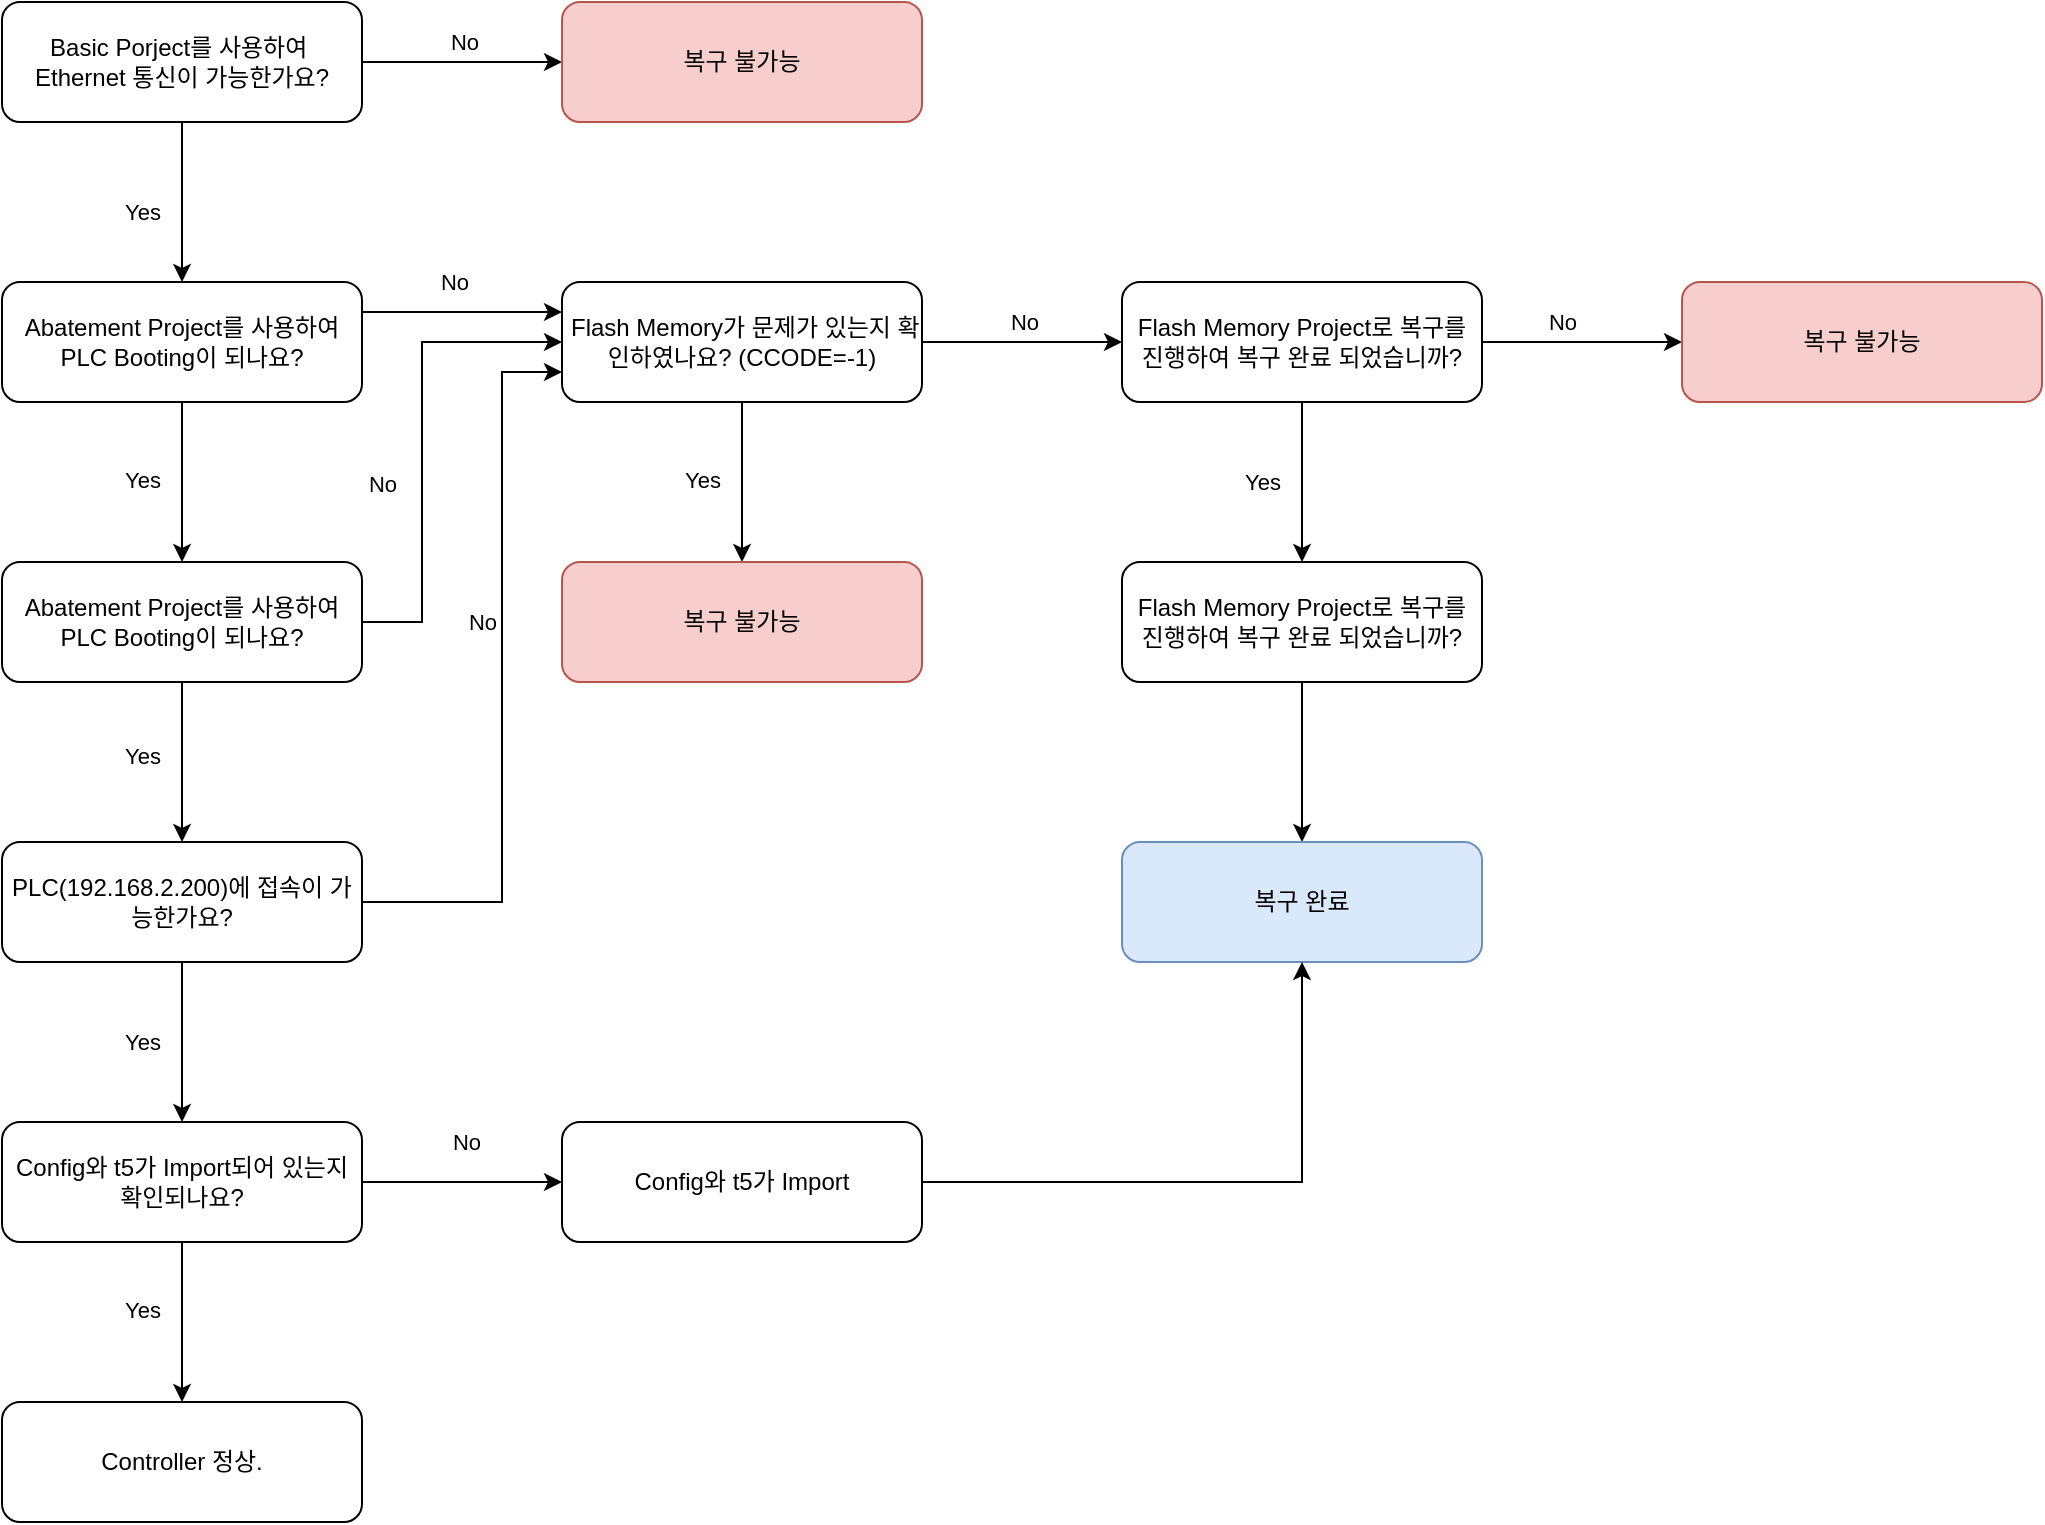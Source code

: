 <mxfile version="22.1.21" type="github">
  <diagram id="C5RBs43oDa-KdzZeNtuy" name="Page-1">
    <mxGraphModel dx="1688" dy="933" grid="1" gridSize="10" guides="1" tooltips="1" connect="1" arrows="1" fold="1" page="1" pageScale="1" pageWidth="827" pageHeight="1169" math="0" shadow="0">
      <root>
        <mxCell id="WIyWlLk6GJQsqaUBKTNV-0" />
        <mxCell id="WIyWlLk6GJQsqaUBKTNV-1" parent="WIyWlLk6GJQsqaUBKTNV-0" />
        <mxCell id="lrJF7BD7MlawXil0EtXN-1" style="edgeStyle=orthogonalEdgeStyle;rounded=0;orthogonalLoop=1;jettySize=auto;html=1;entryX=0;entryY=0.5;entryDx=0;entryDy=0;" edge="1" parent="WIyWlLk6GJQsqaUBKTNV-1" source="WIyWlLk6GJQsqaUBKTNV-3" target="lrJF7BD7MlawXil0EtXN-0">
          <mxGeometry relative="1" as="geometry" />
        </mxCell>
        <mxCell id="lrJF7BD7MlawXil0EtXN-2" value="No" style="edgeLabel;html=1;align=center;verticalAlign=middle;resizable=0;points=[];" vertex="1" connectable="0" parent="lrJF7BD7MlawXil0EtXN-1">
          <mxGeometry x="-0.305" y="-2" relative="1" as="geometry">
            <mxPoint x="16" y="-12" as="offset" />
          </mxGeometry>
        </mxCell>
        <mxCell id="lrJF7BD7MlawXil0EtXN-18" value="" style="edgeStyle=orthogonalEdgeStyle;rounded=0;orthogonalLoop=1;jettySize=auto;html=1;" edge="1" parent="WIyWlLk6GJQsqaUBKTNV-1" source="WIyWlLk6GJQsqaUBKTNV-3" target="lrJF7BD7MlawXil0EtXN-4">
          <mxGeometry relative="1" as="geometry" />
        </mxCell>
        <mxCell id="lrJF7BD7MlawXil0EtXN-19" value="Yes" style="edgeLabel;html=1;align=center;verticalAlign=middle;resizable=0;points=[];" vertex="1" connectable="0" parent="lrJF7BD7MlawXil0EtXN-18">
          <mxGeometry x="0.131" y="-1" relative="1" as="geometry">
            <mxPoint x="-19" as="offset" />
          </mxGeometry>
        </mxCell>
        <mxCell id="WIyWlLk6GJQsqaUBKTNV-3" value="Basic Porject를 사용하여&amp;nbsp; Ethernet 통신이 가능한가요?" style="rounded=1;whiteSpace=wrap;html=1;fontSize=12;glass=0;strokeWidth=1;shadow=0;" parent="WIyWlLk6GJQsqaUBKTNV-1" vertex="1">
          <mxGeometry x="150" y="60" width="180" height="60" as="geometry" />
        </mxCell>
        <mxCell id="lrJF7BD7MlawXil0EtXN-0" value="복구 불가능" style="rounded=1;whiteSpace=wrap;html=1;fillColor=#f8cecc;strokeColor=#b85450;" vertex="1" parent="WIyWlLk6GJQsqaUBKTNV-1">
          <mxGeometry x="430" y="60" width="180" height="60" as="geometry" />
        </mxCell>
        <mxCell id="lrJF7BD7MlawXil0EtXN-16" value="" style="edgeStyle=orthogonalEdgeStyle;rounded=0;orthogonalLoop=1;jettySize=auto;html=1;" edge="1" parent="WIyWlLk6GJQsqaUBKTNV-1" source="lrJF7BD7MlawXil0EtXN-4" target="lrJF7BD7MlawXil0EtXN-13">
          <mxGeometry relative="1" as="geometry" />
        </mxCell>
        <mxCell id="lrJF7BD7MlawXil0EtXN-17" value="Yes" style="edgeLabel;html=1;align=center;verticalAlign=middle;resizable=0;points=[];" vertex="1" connectable="0" parent="lrJF7BD7MlawXil0EtXN-16">
          <mxGeometry x="-0.041" y="-1" relative="1" as="geometry">
            <mxPoint x="-19" as="offset" />
          </mxGeometry>
        </mxCell>
        <mxCell id="lrJF7BD7MlawXil0EtXN-55" style="edgeStyle=orthogonalEdgeStyle;rounded=0;orthogonalLoop=1;jettySize=auto;html=1;entryX=0;entryY=0.25;entryDx=0;entryDy=0;" edge="1" parent="WIyWlLk6GJQsqaUBKTNV-1" source="lrJF7BD7MlawXil0EtXN-4" target="lrJF7BD7MlawXil0EtXN-10">
          <mxGeometry relative="1" as="geometry">
            <Array as="points">
              <mxPoint x="360" y="215" />
              <mxPoint x="360" y="215" />
            </Array>
          </mxGeometry>
        </mxCell>
        <mxCell id="lrJF7BD7MlawXil0EtXN-58" value="No" style="edgeLabel;html=1;align=center;verticalAlign=middle;resizable=0;points=[];" vertex="1" connectable="0" parent="lrJF7BD7MlawXil0EtXN-55">
          <mxGeometry x="-0.077" y="1" relative="1" as="geometry">
            <mxPoint y="-14" as="offset" />
          </mxGeometry>
        </mxCell>
        <mxCell id="lrJF7BD7MlawXil0EtXN-4" value="Abatement Project를 사용하여 PLC Booting이 되나요?" style="rounded=1;whiteSpace=wrap;html=1;" vertex="1" parent="WIyWlLk6GJQsqaUBKTNV-1">
          <mxGeometry x="150" y="200" width="180" height="60" as="geometry" />
        </mxCell>
        <mxCell id="lrJF7BD7MlawXil0EtXN-22" value="" style="edgeStyle=orthogonalEdgeStyle;rounded=0;orthogonalLoop=1;jettySize=auto;html=1;" edge="1" parent="WIyWlLk6GJQsqaUBKTNV-1" source="lrJF7BD7MlawXil0EtXN-10" target="lrJF7BD7MlawXil0EtXN-21">
          <mxGeometry relative="1" as="geometry" />
        </mxCell>
        <mxCell id="lrJF7BD7MlawXil0EtXN-23" value="Yes" style="edgeLabel;html=1;align=center;verticalAlign=middle;resizable=0;points=[];" vertex="1" connectable="0" parent="lrJF7BD7MlawXil0EtXN-22">
          <mxGeometry x="-0.026" y="-3" relative="1" as="geometry">
            <mxPoint x="-17" as="offset" />
          </mxGeometry>
        </mxCell>
        <mxCell id="lrJF7BD7MlawXil0EtXN-27" value="" style="edgeStyle=orthogonalEdgeStyle;rounded=0;orthogonalLoop=1;jettySize=auto;html=1;" edge="1" parent="WIyWlLk6GJQsqaUBKTNV-1" source="lrJF7BD7MlawXil0EtXN-10" target="lrJF7BD7MlawXil0EtXN-26">
          <mxGeometry relative="1" as="geometry" />
        </mxCell>
        <mxCell id="lrJF7BD7MlawXil0EtXN-28" value="No" style="edgeLabel;html=1;align=center;verticalAlign=middle;resizable=0;points=[];" vertex="1" connectable="0" parent="lrJF7BD7MlawXil0EtXN-27">
          <mxGeometry x="0.151" y="-2" relative="1" as="geometry">
            <mxPoint x="-7" y="-12" as="offset" />
          </mxGeometry>
        </mxCell>
        <mxCell id="lrJF7BD7MlawXil0EtXN-10" value="&amp;nbsp;Flash Memory가 문제가 있는지 확인하였나요? (CCODE=-1)" style="rounded=1;whiteSpace=wrap;html=1;" vertex="1" parent="WIyWlLk6GJQsqaUBKTNV-1">
          <mxGeometry x="430" y="200" width="180" height="60" as="geometry" />
        </mxCell>
        <mxCell id="lrJF7BD7MlawXil0EtXN-25" value="" style="edgeStyle=orthogonalEdgeStyle;rounded=0;orthogonalLoop=1;jettySize=auto;html=1;" edge="1" parent="WIyWlLk6GJQsqaUBKTNV-1" source="lrJF7BD7MlawXil0EtXN-13" target="lrJF7BD7MlawXil0EtXN-24">
          <mxGeometry relative="1" as="geometry" />
        </mxCell>
        <mxCell id="lrJF7BD7MlawXil0EtXN-39" value="Yes" style="edgeLabel;html=1;align=center;verticalAlign=middle;resizable=0;points=[];" vertex="1" connectable="0" parent="lrJF7BD7MlawXil0EtXN-25">
          <mxGeometry x="-0.082" relative="1" as="geometry">
            <mxPoint x="-20" as="offset" />
          </mxGeometry>
        </mxCell>
        <mxCell id="lrJF7BD7MlawXil0EtXN-53" style="edgeStyle=orthogonalEdgeStyle;rounded=0;orthogonalLoop=1;jettySize=auto;html=1;entryX=0;entryY=0.5;entryDx=0;entryDy=0;" edge="1" parent="WIyWlLk6GJQsqaUBKTNV-1" source="lrJF7BD7MlawXil0EtXN-13" target="lrJF7BD7MlawXil0EtXN-10">
          <mxGeometry relative="1" as="geometry">
            <Array as="points">
              <mxPoint x="360" y="370" />
              <mxPoint x="360" y="230" />
            </Array>
          </mxGeometry>
        </mxCell>
        <mxCell id="lrJF7BD7MlawXil0EtXN-56" value="No" style="edgeLabel;html=1;align=center;verticalAlign=middle;resizable=0;points=[];" vertex="1" connectable="0" parent="lrJF7BD7MlawXil0EtXN-53">
          <mxGeometry x="-0.128" y="-1" relative="1" as="geometry">
            <mxPoint x="-21" y="5" as="offset" />
          </mxGeometry>
        </mxCell>
        <mxCell id="lrJF7BD7MlawXil0EtXN-13" value="Abatement Project를 사용하여 PLC Booting이 되나요?" style="rounded=1;whiteSpace=wrap;html=1;" vertex="1" parent="WIyWlLk6GJQsqaUBKTNV-1">
          <mxGeometry x="150" y="340" width="180" height="60" as="geometry" />
        </mxCell>
        <mxCell id="lrJF7BD7MlawXil0EtXN-21" value="복구 불가능" style="rounded=1;whiteSpace=wrap;html=1;fillColor=#f8cecc;strokeColor=#b85450;" vertex="1" parent="WIyWlLk6GJQsqaUBKTNV-1">
          <mxGeometry x="430" y="340" width="180" height="60" as="geometry" />
        </mxCell>
        <mxCell id="lrJF7BD7MlawXil0EtXN-38" value="" style="edgeStyle=orthogonalEdgeStyle;rounded=0;orthogonalLoop=1;jettySize=auto;html=1;" edge="1" parent="WIyWlLk6GJQsqaUBKTNV-1" source="lrJF7BD7MlawXil0EtXN-24" target="lrJF7BD7MlawXil0EtXN-37">
          <mxGeometry relative="1" as="geometry" />
        </mxCell>
        <mxCell id="lrJF7BD7MlawXil0EtXN-45" value="Yes" style="edgeLabel;html=1;align=center;verticalAlign=middle;resizable=0;points=[];" vertex="1" connectable="0" parent="lrJF7BD7MlawXil0EtXN-38">
          <mxGeometry x="0.044" y="-2" relative="1" as="geometry">
            <mxPoint x="-18" y="-2" as="offset" />
          </mxGeometry>
        </mxCell>
        <mxCell id="lrJF7BD7MlawXil0EtXN-54" style="edgeStyle=orthogonalEdgeStyle;rounded=0;orthogonalLoop=1;jettySize=auto;html=1;entryX=0;entryY=0.75;entryDx=0;entryDy=0;" edge="1" parent="WIyWlLk6GJQsqaUBKTNV-1" source="lrJF7BD7MlawXil0EtXN-24" target="lrJF7BD7MlawXil0EtXN-10">
          <mxGeometry relative="1" as="geometry">
            <Array as="points">
              <mxPoint x="400" y="510" />
              <mxPoint x="400" y="245" />
            </Array>
          </mxGeometry>
        </mxCell>
        <mxCell id="lrJF7BD7MlawXil0EtXN-57" value="No" style="edgeLabel;html=1;align=center;verticalAlign=middle;resizable=0;points=[];" vertex="1" connectable="0" parent="lrJF7BD7MlawXil0EtXN-54">
          <mxGeometry x="0.51" relative="1" as="geometry">
            <mxPoint x="-10" y="65" as="offset" />
          </mxGeometry>
        </mxCell>
        <mxCell id="lrJF7BD7MlawXil0EtXN-24" value="PLC(192.168.2.200)에 접속이 가능한가요?" style="rounded=1;whiteSpace=wrap;html=1;" vertex="1" parent="WIyWlLk6GJQsqaUBKTNV-1">
          <mxGeometry x="150" y="480" width="180" height="60" as="geometry" />
        </mxCell>
        <mxCell id="lrJF7BD7MlawXil0EtXN-31" value="" style="edgeStyle=orthogonalEdgeStyle;rounded=0;orthogonalLoop=1;jettySize=auto;html=1;" edge="1" parent="WIyWlLk6GJQsqaUBKTNV-1" source="lrJF7BD7MlawXil0EtXN-26" target="lrJF7BD7MlawXil0EtXN-30">
          <mxGeometry relative="1" as="geometry" />
        </mxCell>
        <mxCell id="lrJF7BD7MlawXil0EtXN-34" value="Yes" style="edgeLabel;html=1;align=center;verticalAlign=middle;resizable=0;points=[];" vertex="1" connectable="0" parent="lrJF7BD7MlawXil0EtXN-31">
          <mxGeometry x="0.244" y="-2" relative="1" as="geometry">
            <mxPoint x="-18" y="-10" as="offset" />
          </mxGeometry>
        </mxCell>
        <mxCell id="lrJF7BD7MlawXil0EtXN-32" value="" style="edgeStyle=orthogonalEdgeStyle;rounded=0;orthogonalLoop=1;jettySize=auto;html=1;" edge="1" parent="WIyWlLk6GJQsqaUBKTNV-1" source="lrJF7BD7MlawXil0EtXN-26" target="lrJF7BD7MlawXil0EtXN-29">
          <mxGeometry relative="1" as="geometry" />
        </mxCell>
        <mxCell id="lrJF7BD7MlawXil0EtXN-33" value="No&lt;br&gt;" style="edgeLabel;html=1;align=center;verticalAlign=middle;resizable=0;points=[];" vertex="1" connectable="0" parent="lrJF7BD7MlawXil0EtXN-32">
          <mxGeometry x="-0.199" y="-2" relative="1" as="geometry">
            <mxPoint y="-12" as="offset" />
          </mxGeometry>
        </mxCell>
        <mxCell id="lrJF7BD7MlawXil0EtXN-26" value="Flash Memory Project로 복구를 진행하여 복구 완료 되었습니까?" style="rounded=1;whiteSpace=wrap;html=1;" vertex="1" parent="WIyWlLk6GJQsqaUBKTNV-1">
          <mxGeometry x="710" y="200" width="180" height="60" as="geometry" />
        </mxCell>
        <mxCell id="lrJF7BD7MlawXil0EtXN-29" value="복구 불가능" style="rounded=1;whiteSpace=wrap;html=1;fillColor=#f8cecc;strokeColor=#b85450;" vertex="1" parent="WIyWlLk6GJQsqaUBKTNV-1">
          <mxGeometry x="990" y="200" width="180" height="60" as="geometry" />
        </mxCell>
        <mxCell id="lrJF7BD7MlawXil0EtXN-36" value="" style="edgeStyle=orthogonalEdgeStyle;rounded=0;orthogonalLoop=1;jettySize=auto;html=1;" edge="1" parent="WIyWlLk6GJQsqaUBKTNV-1" source="lrJF7BD7MlawXil0EtXN-30" target="lrJF7BD7MlawXil0EtXN-35">
          <mxGeometry relative="1" as="geometry" />
        </mxCell>
        <mxCell id="lrJF7BD7MlawXil0EtXN-30" value="Flash Memory Project로 복구를 진행하여 복구 완료 되었습니까?" style="rounded=1;whiteSpace=wrap;html=1;" vertex="1" parent="WIyWlLk6GJQsqaUBKTNV-1">
          <mxGeometry x="710" y="340" width="180" height="60" as="geometry" />
        </mxCell>
        <mxCell id="lrJF7BD7MlawXil0EtXN-35" value="복구 완료" style="rounded=1;whiteSpace=wrap;html=1;fillColor=#dae8fc;strokeColor=#6c8ebf;" vertex="1" parent="WIyWlLk6GJQsqaUBKTNV-1">
          <mxGeometry x="710" y="480" width="180" height="60" as="geometry" />
        </mxCell>
        <mxCell id="lrJF7BD7MlawXil0EtXN-48" value="" style="edgeStyle=orthogonalEdgeStyle;rounded=0;orthogonalLoop=1;jettySize=auto;html=1;" edge="1" parent="WIyWlLk6GJQsqaUBKTNV-1" source="lrJF7BD7MlawXil0EtXN-37" target="lrJF7BD7MlawXil0EtXN-46">
          <mxGeometry relative="1" as="geometry" />
        </mxCell>
        <mxCell id="lrJF7BD7MlawXil0EtXN-51" value="Yes" style="edgeLabel;html=1;align=center;verticalAlign=middle;resizable=0;points=[];" vertex="1" connectable="0" parent="lrJF7BD7MlawXil0EtXN-48">
          <mxGeometry x="-0.165" y="-2" relative="1" as="geometry">
            <mxPoint x="-18" as="offset" />
          </mxGeometry>
        </mxCell>
        <mxCell id="lrJF7BD7MlawXil0EtXN-49" value="" style="edgeStyle=orthogonalEdgeStyle;rounded=0;orthogonalLoop=1;jettySize=auto;html=1;" edge="1" parent="WIyWlLk6GJQsqaUBKTNV-1" source="lrJF7BD7MlawXil0EtXN-37" target="lrJF7BD7MlawXil0EtXN-47">
          <mxGeometry relative="1" as="geometry" />
        </mxCell>
        <mxCell id="lrJF7BD7MlawXil0EtXN-50" value="No" style="edgeLabel;html=1;align=center;verticalAlign=middle;resizable=0;points=[];" vertex="1" connectable="0" parent="lrJF7BD7MlawXil0EtXN-49">
          <mxGeometry x="0.04" relative="1" as="geometry">
            <mxPoint y="-20" as="offset" />
          </mxGeometry>
        </mxCell>
        <mxCell id="lrJF7BD7MlawXil0EtXN-37" value="Config와 t5가 Import되어 있는지 확인되나요?" style="rounded=1;whiteSpace=wrap;html=1;" vertex="1" parent="WIyWlLk6GJQsqaUBKTNV-1">
          <mxGeometry x="150" y="620" width="180" height="60" as="geometry" />
        </mxCell>
        <mxCell id="lrJF7BD7MlawXil0EtXN-46" value="Controller 정상." style="rounded=1;whiteSpace=wrap;html=1;" vertex="1" parent="WIyWlLk6GJQsqaUBKTNV-1">
          <mxGeometry x="150" y="760" width="180" height="60" as="geometry" />
        </mxCell>
        <mxCell id="lrJF7BD7MlawXil0EtXN-52" style="edgeStyle=orthogonalEdgeStyle;rounded=0;orthogonalLoop=1;jettySize=auto;html=1;entryX=0.5;entryY=1;entryDx=0;entryDy=0;" edge="1" parent="WIyWlLk6GJQsqaUBKTNV-1" source="lrJF7BD7MlawXil0EtXN-47" target="lrJF7BD7MlawXil0EtXN-35">
          <mxGeometry relative="1" as="geometry" />
        </mxCell>
        <mxCell id="lrJF7BD7MlawXil0EtXN-47" value="Config와 t5가 Import" style="rounded=1;whiteSpace=wrap;html=1;" vertex="1" parent="WIyWlLk6GJQsqaUBKTNV-1">
          <mxGeometry x="430" y="620" width="180" height="60" as="geometry" />
        </mxCell>
      </root>
    </mxGraphModel>
  </diagram>
</mxfile>
